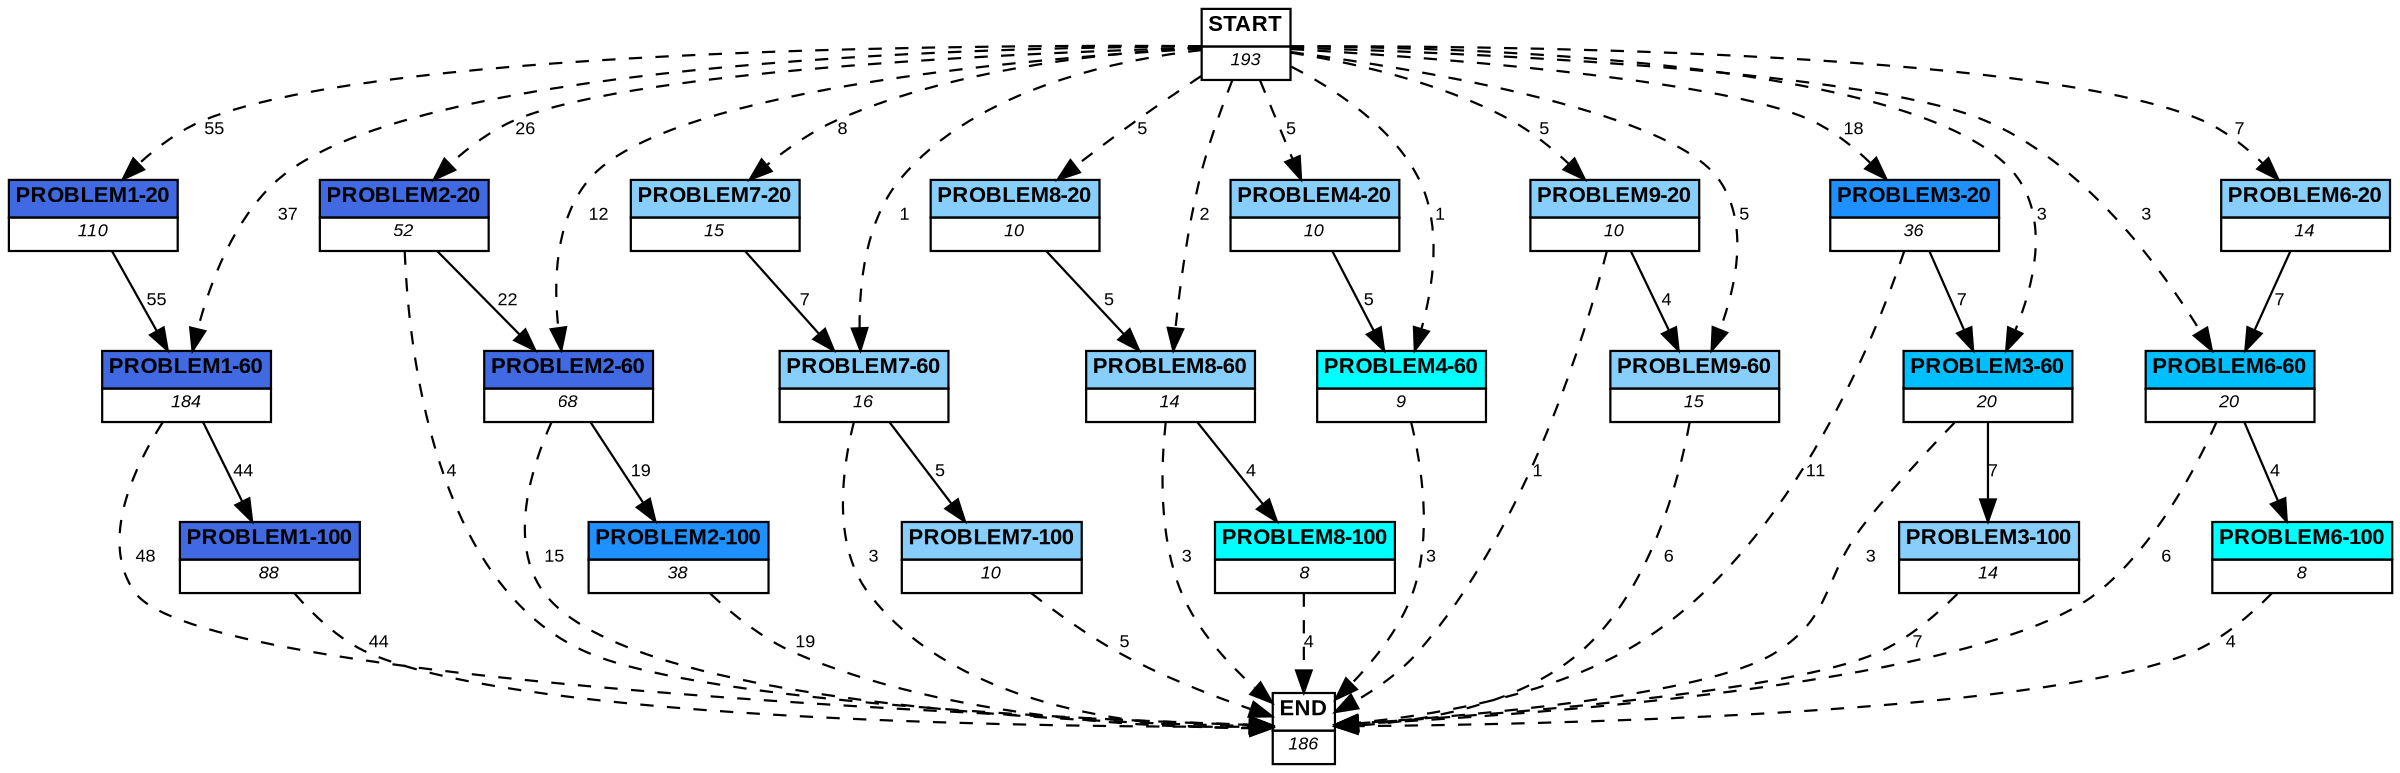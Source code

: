 digraph graphname {
	dpi = 150
	size="16,11!";
	margin = 0;
"PROBLEM1-20" [shape=plain, label=<<table border="0" cellborder="1" cellspacing="0"><tr><td bgcolor="royalblue"><FONT face="Arial" POINT-SIZE="10"><b>PROBLEM1-20</b></FONT></td></tr><tr><td bgcolor="white"><FONT face="Arial" POINT-SIZE="8"><i>110</i></FONT></td></tr></table>>]
"PROBLEM1-60" [shape=plain, label=<<table border="0" cellborder="1" cellspacing="0"><tr><td bgcolor="royalblue"><FONT face="Arial" POINT-SIZE="10"><b>PROBLEM1-60</b></FONT></td></tr><tr><td bgcolor="white"><FONT face="Arial" POINT-SIZE="8"><i>184</i></FONT></td></tr></table>>]
"PROBLEM2-20" [shape=plain, label=<<table border="0" cellborder="1" cellspacing="0"><tr><td bgcolor="royalblue"><FONT face="Arial" POINT-SIZE="10"><b>PROBLEM2-20</b></FONT></td></tr><tr><td bgcolor="white"><FONT face="Arial" POINT-SIZE="8"><i>52</i></FONT></td></tr></table>>]
"PROBLEM2-60" [shape=plain, label=<<table border="0" cellborder="1" cellspacing="0"><tr><td bgcolor="royalblue"><FONT face="Arial" POINT-SIZE="10"><b>PROBLEM2-60</b></FONT></td></tr><tr><td bgcolor="white"><FONT face="Arial" POINT-SIZE="8"><i>68</i></FONT></td></tr></table>>]
"PROBLEM7-20" [shape=plain, label=<<table border="0" cellborder="1" cellspacing="0"><tr><td bgcolor="lightskyblue"><FONT face="Arial" POINT-SIZE="10"><b>PROBLEM7-20</b></FONT></td></tr><tr><td bgcolor="white"><FONT face="Arial" POINT-SIZE="8"><i>15</i></FONT></td></tr></table>>]
"PROBLEM7-60" [shape=plain, label=<<table border="0" cellborder="1" cellspacing="0"><tr><td bgcolor="lightskyblue"><FONT face="Arial" POINT-SIZE="10"><b>PROBLEM7-60</b></FONT></td></tr><tr><td bgcolor="white"><FONT face="Arial" POINT-SIZE="8"><i>16</i></FONT></td></tr></table>>]
"PROBLEM8-20" [shape=plain, label=<<table border="0" cellborder="1" cellspacing="0"><tr><td bgcolor="lightskyblue"><FONT face="Arial" POINT-SIZE="10"><b>PROBLEM8-20</b></FONT></td></tr><tr><td bgcolor="white"><FONT face="Arial" POINT-SIZE="8"><i>10</i></FONT></td></tr></table>>]
"PROBLEM8-60" [shape=plain, label=<<table border="0" cellborder="1" cellspacing="0"><tr><td bgcolor="lightskyblue"><FONT face="Arial" POINT-SIZE="10"><b>PROBLEM8-60</b></FONT></td></tr><tr><td bgcolor="white"><FONT face="Arial" POINT-SIZE="8"><i>14</i></FONT></td></tr></table>>]
"PROBLEM4-20" [shape=plain, label=<<table border="0" cellborder="1" cellspacing="0"><tr><td bgcolor="lightskyblue"><FONT face="Arial" POINT-SIZE="10"><b>PROBLEM4-20</b></FONT></td></tr><tr><td bgcolor="white"><FONT face="Arial" POINT-SIZE="8"><i>10</i></FONT></td></tr></table>>]
"PROBLEM4-60" [shape=plain, label=<<table border="0" cellborder="1" cellspacing="0"><tr><td bgcolor="aqua"><FONT face="Arial" POINT-SIZE="10"><b>PROBLEM4-60</b></FONT></td></tr><tr><td bgcolor="white"><FONT face="Arial" POINT-SIZE="8"><i>9</i></FONT></td></tr></table>>]
"PROBLEM9-20" [shape=plain, label=<<table border="0" cellborder="1" cellspacing="0"><tr><td bgcolor="lightskyblue"><FONT face="Arial" POINT-SIZE="10"><b>PROBLEM9-20</b></FONT></td></tr><tr><td bgcolor="white"><FONT face="Arial" POINT-SIZE="8"><i>10</i></FONT></td></tr></table>>]
"PROBLEM9-60" [shape=plain, label=<<table border="0" cellborder="1" cellspacing="0"><tr><td bgcolor="lightskyblue"><FONT face="Arial" POINT-SIZE="10"><b>PROBLEM9-60</b></FONT></td></tr><tr><td bgcolor="white"><FONT face="Arial" POINT-SIZE="8"><i>15</i></FONT></td></tr></table>>]
"PROBLEM3-20" [shape=plain, label=<<table border="0" cellborder="1" cellspacing="0"><tr><td bgcolor="dodgerblue"><FONT face="Arial" POINT-SIZE="10"><b>PROBLEM3-20</b></FONT></td></tr><tr><td bgcolor="white"><FONT face="Arial" POINT-SIZE="8"><i>36</i></FONT></td></tr></table>>]
"PROBLEM2-100" [shape=plain, label=<<table border="0" cellborder="1" cellspacing="0"><tr><td bgcolor="dodgerblue"><FONT face="Arial" POINT-SIZE="10"><b>PROBLEM2-100</b></FONT></td></tr><tr><td bgcolor="white"><FONT face="Arial" POINT-SIZE="8"><i>38</i></FONT></td></tr></table>>]
"PROBLEM1-100" [shape=plain, label=<<table border="0" cellborder="1" cellspacing="0"><tr><td bgcolor="royalblue"><FONT face="Arial" POINT-SIZE="10"><b>PROBLEM1-100</b></FONT></td></tr><tr><td bgcolor="white"><FONT face="Arial" POINT-SIZE="8"><i>88</i></FONT></td></tr></table>>]
"PROBLEM7-100" [shape=plain, label=<<table border="0" cellborder="1" cellspacing="0"><tr><td bgcolor="lightskyblue"><FONT face="Arial" POINT-SIZE="10"><b>PROBLEM7-100</b></FONT></td></tr><tr><td bgcolor="white"><FONT face="Arial" POINT-SIZE="8"><i>10</i></FONT></td></tr></table>>]
"PROBLEM3-60" [shape=plain, label=<<table border="0" cellborder="1" cellspacing="0"><tr><td bgcolor="deepskyblue"><FONT face="Arial" POINT-SIZE="10"><b>PROBLEM3-60</b></FONT></td></tr><tr><td bgcolor="white"><FONT face="Arial" POINT-SIZE="8"><i>20</i></FONT></td></tr></table>>]
"PROBLEM6-60" [shape=plain, label=<<table border="0" cellborder="1" cellspacing="0"><tr><td bgcolor="deepskyblue"><FONT face="Arial" POINT-SIZE="10"><b>PROBLEM6-60</b></FONT></td></tr><tr><td bgcolor="white"><FONT face="Arial" POINT-SIZE="8"><i>20</i></FONT></td></tr></table>>]
"PROBLEM6-20" [shape=plain, label=<<table border="0" cellborder="1" cellspacing="0"><tr><td bgcolor="lightskyblue"><FONT face="Arial" POINT-SIZE="10"><b>PROBLEM6-20</b></FONT></td></tr><tr><td bgcolor="white"><FONT face="Arial" POINT-SIZE="8"><i>14</i></FONT></td></tr></table>>]
"PROBLEM8-100" [shape=plain, label=<<table border="0" cellborder="1" cellspacing="0"><tr><td bgcolor="aqua"><FONT face="Arial" POINT-SIZE="10"><b>PROBLEM8-100</b></FONT></td></tr><tr><td bgcolor="white"><FONT face="Arial" POINT-SIZE="8"><i>8</i></FONT></td></tr></table>>]
"PROBLEM6-100" [shape=plain, label=<<table border="0" cellborder="1" cellspacing="0"><tr><td bgcolor="aqua"><FONT face="Arial" POINT-SIZE="10"><b>PROBLEM6-100</b></FONT></td></tr><tr><td bgcolor="white"><FONT face="Arial" POINT-SIZE="8"><i>8</i></FONT></td></tr></table>>]
"PROBLEM3-100" [shape=plain, label=<<table border="0" cellborder="1" cellspacing="0"><tr><td bgcolor="lightskyblue"><FONT face="Arial" POINT-SIZE="10"><b>PROBLEM3-100</b></FONT></td></tr><tr><td bgcolor="white"><FONT face="Arial" POINT-SIZE="8"><i>14</i></FONT></td></tr></table>>]
"START" [shape=plain, label=<<table border="0" cellborder="1" cellspacing="0"><tr><td bgcolor="white"><FONT face="Arial" POINT-SIZE="10"><b>START</b></FONT></td></tr><tr><td bgcolor="white"><FONT face="Arial" POINT-SIZE="8"><i>193</i></FONT></td></tr></table>>]
"END" [shape=plain, label=<<table border="0" cellborder="1" cellspacing="0"><tr><td bgcolor="white"><FONT face="Arial" POINT-SIZE="10"><b>END</b></FONT></td></tr><tr><td bgcolor="white"><FONT face="Arial" POINT-SIZE="8"><i>186</i></FONT></td></tr></table>>]
"PROBLEM1-20" -> "PROBLEM1-60" [ label ="55" labelfloat=false fontname="Arial" fontsize=8]
"PROBLEM1-60" -> "PROBLEM1-100" [ label ="44" labelfloat=false fontname="Arial" fontsize=8]
"PROBLEM1-60" -> "END" [ style = dashed label ="48" labelfloat=false fontname="Arial" fontsize=8]
"PROBLEM2-20" -> "PROBLEM2-60" [ label ="22" labelfloat=false fontname="Arial" fontsize=8]
"PROBLEM2-20" -> "END" [ style = dashed label ="4" labelfloat=false fontname="Arial" fontsize=8]
"PROBLEM2-60" -> "PROBLEM2-100" [ label ="19" labelfloat=false fontname="Arial" fontsize=8]
"PROBLEM2-60" -> "END" [ style = dashed label ="15" labelfloat=false fontname="Arial" fontsize=8]
"PROBLEM7-20" -> "PROBLEM7-60" [ label ="7" labelfloat=false fontname="Arial" fontsize=8]
"PROBLEM7-60" -> "PROBLEM7-100" [ label ="5" labelfloat=false fontname="Arial" fontsize=8]
"PROBLEM7-60" -> "END" [ style = dashed label ="3" labelfloat=false fontname="Arial" fontsize=8]
"PROBLEM8-20" -> "PROBLEM8-60" [ label ="5" labelfloat=false fontname="Arial" fontsize=8]
"PROBLEM8-60" -> "PROBLEM8-100" [ label ="4" labelfloat=false fontname="Arial" fontsize=8]
"PROBLEM8-60" -> "END" [ style = dashed label ="3" labelfloat=false fontname="Arial" fontsize=8]
"PROBLEM4-20" -> "PROBLEM4-60" [ label ="5" labelfloat=false fontname="Arial" fontsize=8]
"PROBLEM4-60" -> "END" [ style = dashed label ="3" labelfloat=false fontname="Arial" fontsize=8]
"PROBLEM9-20" -> "PROBLEM9-60" [ label ="4" labelfloat=false fontname="Arial" fontsize=8]
"PROBLEM9-20" -> "END" [ style = dashed label ="1" labelfloat=false fontname="Arial" fontsize=8]
"PROBLEM9-60" -> "END" [ style = dashed label ="6" labelfloat=false fontname="Arial" fontsize=8]
"PROBLEM3-20" -> "PROBLEM3-60" [ label ="7" labelfloat=false fontname="Arial" fontsize=8]
"PROBLEM3-20" -> "END" [ style = dashed label ="11" labelfloat=false fontname="Arial" fontsize=8]
"PROBLEM2-100" -> "END" [ style = dashed label ="19" labelfloat=false fontname="Arial" fontsize=8]
"PROBLEM1-100" -> "END" [ style = dashed label ="44" labelfloat=false fontname="Arial" fontsize=8]
"PROBLEM7-100" -> "END" [ style = dashed label ="5" labelfloat=false fontname="Arial" fontsize=8]
"PROBLEM3-60" -> "PROBLEM3-100" [ label ="7" labelfloat=false fontname="Arial" fontsize=8]
"PROBLEM3-60" -> "END" [ style = dashed label ="3" labelfloat=false fontname="Arial" fontsize=8]
"PROBLEM6-60" -> "PROBLEM6-100" [ label ="4" labelfloat=false fontname="Arial" fontsize=8]
"PROBLEM6-60" -> "END" [ style = dashed label ="6" labelfloat=false fontname="Arial" fontsize=8]
"PROBLEM6-20" -> "PROBLEM6-60" [ label ="7" labelfloat=false fontname="Arial" fontsize=8]
"PROBLEM8-100" -> "END" [ style = dashed label ="4" labelfloat=false fontname="Arial" fontsize=8]
"PROBLEM6-100" -> "END" [ style = dashed label ="4" labelfloat=false fontname="Arial" fontsize=8]
"PROBLEM3-100" -> "END" [ style = dashed label ="7" labelfloat=false fontname="Arial" fontsize=8]
"START" -> "PROBLEM1-20" [ style = dashed label ="55" labelfloat=false fontname="Arial" fontsize=8]
"START" -> "PROBLEM1-60" [ style = dashed label ="37" labelfloat=false fontname="Arial" fontsize=8]
"START" -> "PROBLEM2-20" [ style = dashed label ="26" labelfloat=false fontname="Arial" fontsize=8]
"START" -> "PROBLEM2-60" [ style = dashed label ="12" labelfloat=false fontname="Arial" fontsize=8]
"START" -> "PROBLEM7-20" [ style = dashed label ="8" labelfloat=false fontname="Arial" fontsize=8]
"START" -> "PROBLEM7-60" [ style = dashed label ="1" labelfloat=false fontname="Arial" fontsize=8]
"START" -> "PROBLEM8-20" [ style = dashed label ="5" labelfloat=false fontname="Arial" fontsize=8]
"START" -> "PROBLEM8-60" [ style = dashed label ="2" labelfloat=false fontname="Arial" fontsize=8]
"START" -> "PROBLEM4-20" [ style = dashed label ="5" labelfloat=false fontname="Arial" fontsize=8]
"START" -> "PROBLEM4-60" [ style = dashed label ="1" labelfloat=false fontname="Arial" fontsize=8]
"START" -> "PROBLEM9-20" [ style = dashed label ="5" labelfloat=false fontname="Arial" fontsize=8]
"START" -> "PROBLEM9-60" [ style = dashed label ="5" labelfloat=false fontname="Arial" fontsize=8]
"START" -> "PROBLEM3-20" [ style = dashed label ="18" labelfloat=false fontname="Arial" fontsize=8]
"START" -> "PROBLEM3-60" [ style = dashed label ="3" labelfloat=false fontname="Arial" fontsize=8]
"START" -> "PROBLEM6-60" [ style = dashed label ="3" labelfloat=false fontname="Arial" fontsize=8]
"START" -> "PROBLEM6-20" [ style = dashed label ="7" labelfloat=false fontname="Arial" fontsize=8]
}